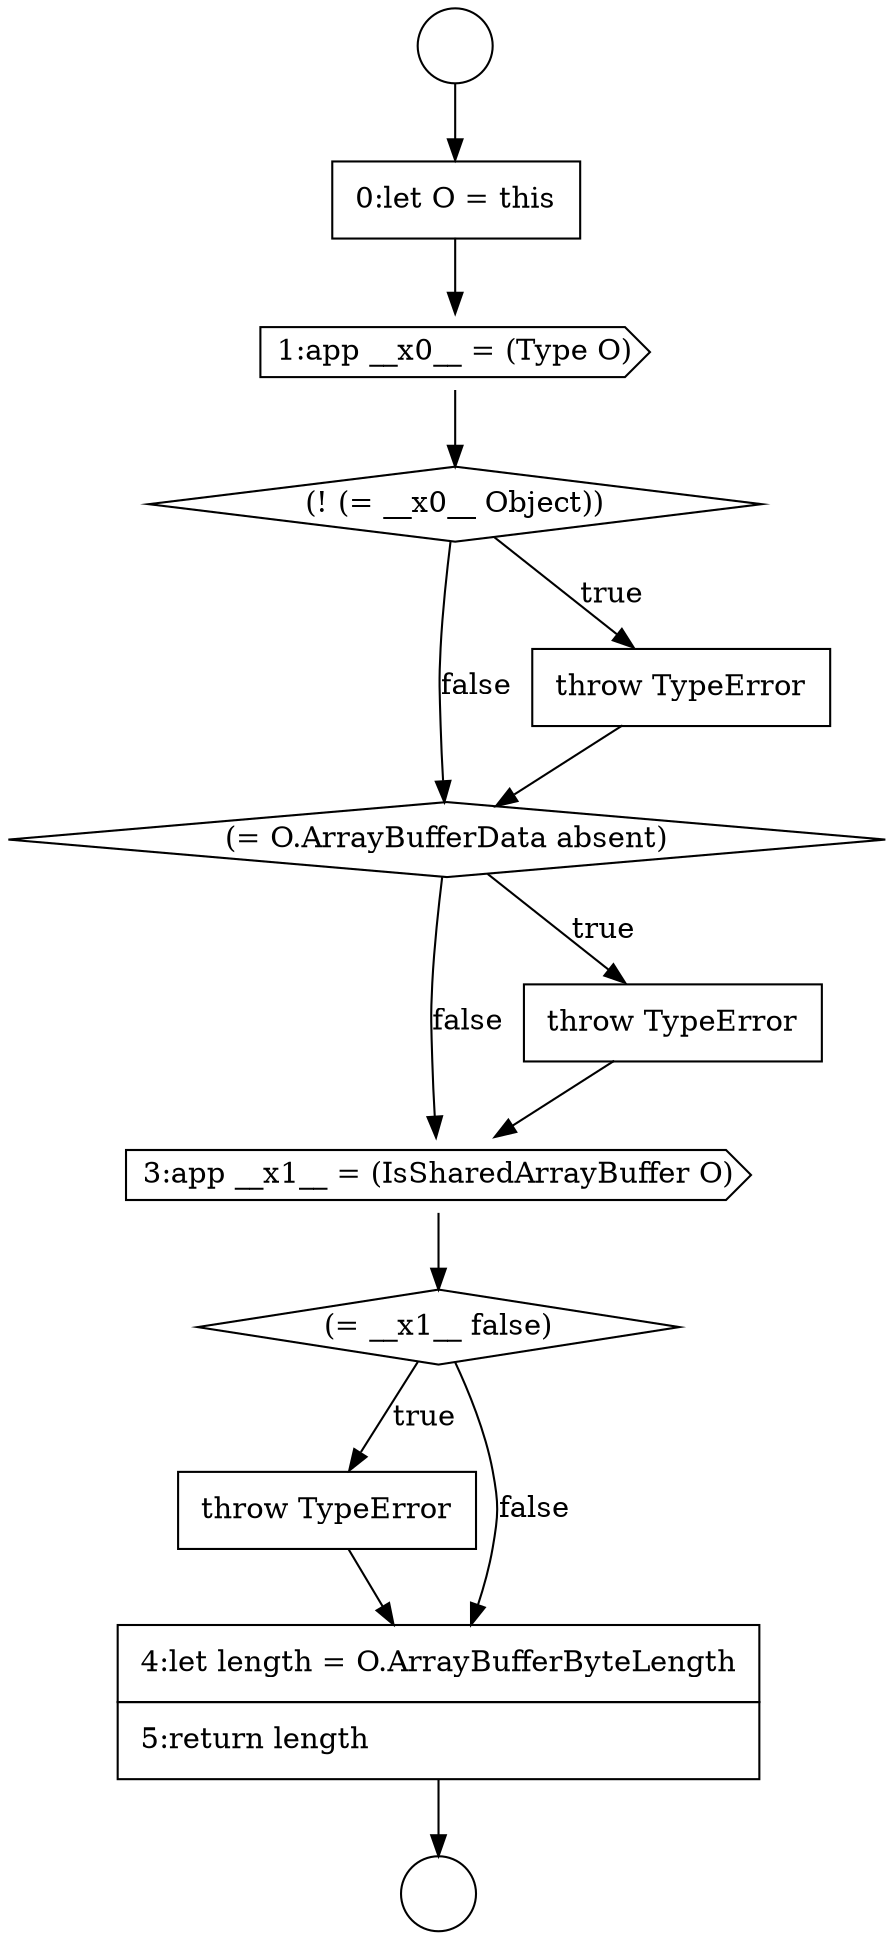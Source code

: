 digraph {
  node16830 [shape=none, margin=0, label=<<font color="black">
    <table border="0" cellborder="1" cellspacing="0" cellpadding="10">
      <tr><td align="left">throw TypeError</td></tr>
    </table>
  </font>> color="black" fillcolor="white" style=filled]
  node16821 [shape=circle label=" " color="black" fillcolor="white" style=filled]
  node16826 [shape=diamond, label=<<font color="black">(= O.ArrayBufferData absent)</font>> color="black" fillcolor="white" style=filled]
  node16829 [shape=diamond, label=<<font color="black">(= __x1__ false)</font>> color="black" fillcolor="white" style=filled]
  node16822 [shape=none, margin=0, label=<<font color="black">
    <table border="0" cellborder="1" cellspacing="0" cellpadding="10">
      <tr><td align="left">0:let O = this</td></tr>
    </table>
  </font>> color="black" fillcolor="white" style=filled]
  node16825 [shape=none, margin=0, label=<<font color="black">
    <table border="0" cellborder="1" cellspacing="0" cellpadding="10">
      <tr><td align="left">throw TypeError</td></tr>
    </table>
  </font>> color="black" fillcolor="white" style=filled]
  node16823 [shape=cds, label=<<font color="black">1:app __x0__ = (Type O)</font>> color="black" fillcolor="white" style=filled]
  node16831 [shape=none, margin=0, label=<<font color="black">
    <table border="0" cellborder="1" cellspacing="0" cellpadding="10">
      <tr><td align="left">4:let length = O.ArrayBufferByteLength</td></tr>
      <tr><td align="left">5:return length</td></tr>
    </table>
  </font>> color="black" fillcolor="white" style=filled]
  node16828 [shape=cds, label=<<font color="black">3:app __x1__ = (IsSharedArrayBuffer O)</font>> color="black" fillcolor="white" style=filled]
  node16824 [shape=diamond, label=<<font color="black">(! (= __x0__ Object))</font>> color="black" fillcolor="white" style=filled]
  node16820 [shape=circle label=" " color="black" fillcolor="white" style=filled]
  node16827 [shape=none, margin=0, label=<<font color="black">
    <table border="0" cellborder="1" cellspacing="0" cellpadding="10">
      <tr><td align="left">throw TypeError</td></tr>
    </table>
  </font>> color="black" fillcolor="white" style=filled]
  node16831 -> node16821 [ color="black"]
  node16820 -> node16822 [ color="black"]
  node16826 -> node16827 [label=<<font color="black">true</font>> color="black"]
  node16826 -> node16828 [label=<<font color="black">false</font>> color="black"]
  node16827 -> node16828 [ color="black"]
  node16823 -> node16824 [ color="black"]
  node16828 -> node16829 [ color="black"]
  node16829 -> node16830 [label=<<font color="black">true</font>> color="black"]
  node16829 -> node16831 [label=<<font color="black">false</font>> color="black"]
  node16825 -> node16826 [ color="black"]
  node16824 -> node16825 [label=<<font color="black">true</font>> color="black"]
  node16824 -> node16826 [label=<<font color="black">false</font>> color="black"]
  node16822 -> node16823 [ color="black"]
  node16830 -> node16831 [ color="black"]
}
